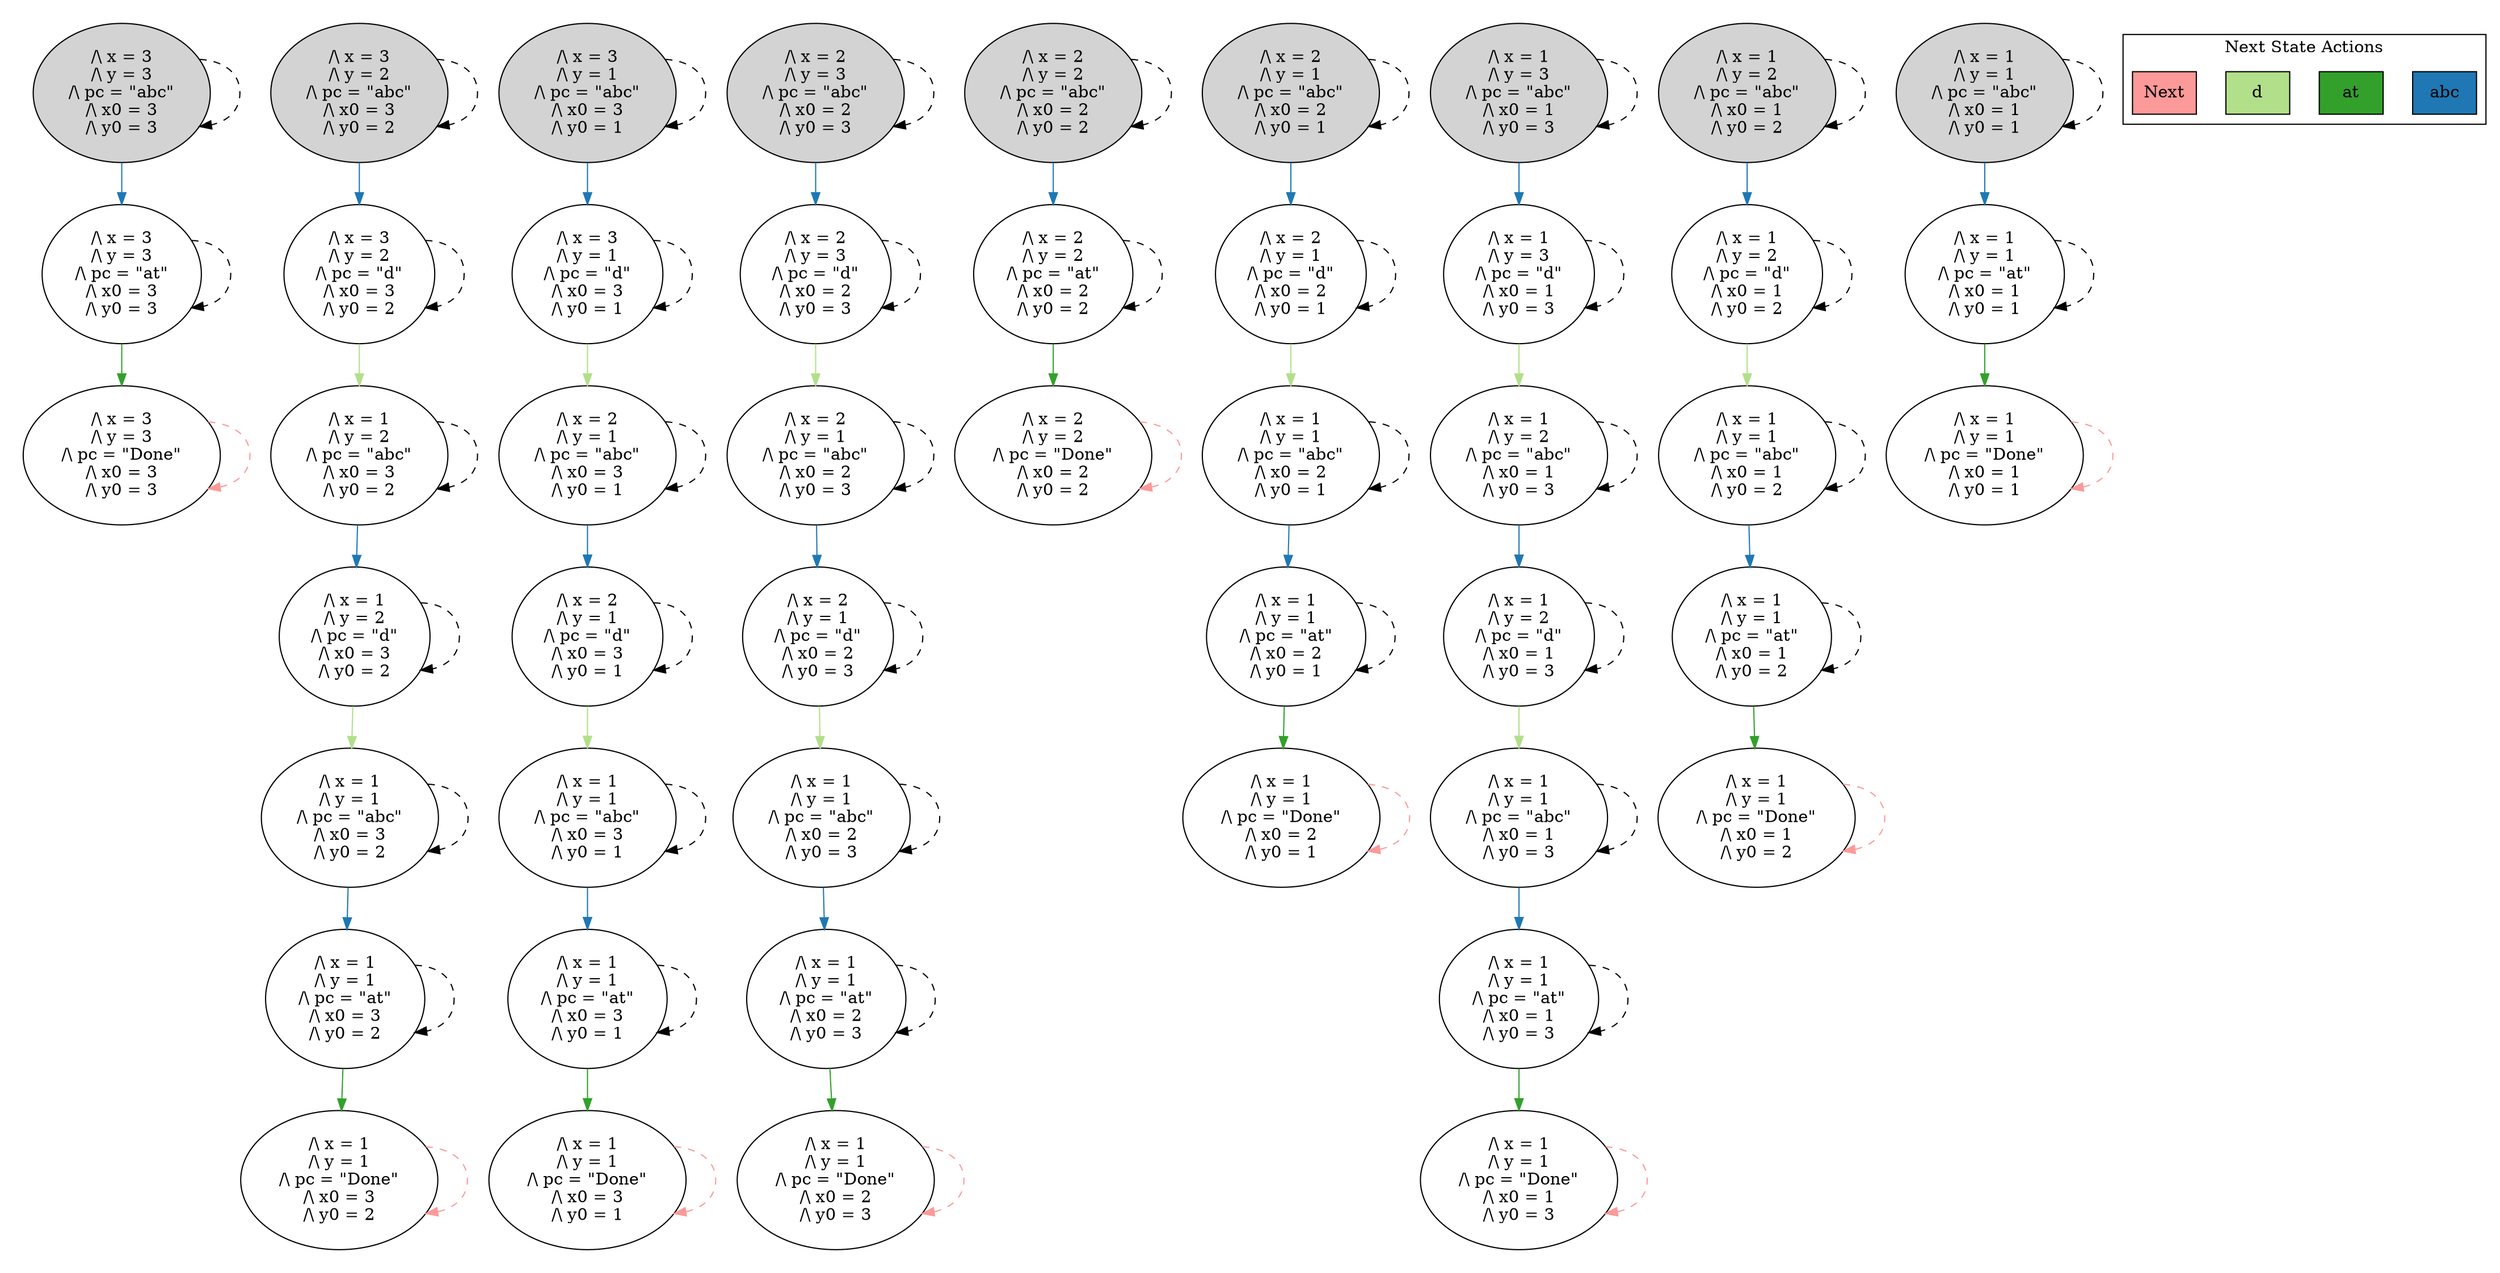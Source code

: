 strict digraph DiskGraph {
edge [colorscheme="paired12"]
nodesep=0.35;
subgraph cluster_graph {
color="white";
-1282864812766352481 [style = filled] [label="/\\ x = 1
/\\ y = 1
/\\ pc = \"abc\"
/\\ x0 = 1
/\\ y0 = 1"]
-851370112040247029 [style = filled] [label="/\\ x = 1
/\\ y = 2
/\\ pc = \"abc\"
/\\ x0 = 1
/\\ y0 = 2"]
-154342098881292153 [style = filled] [label="/\\ x = 1
/\\ y = 3
/\\ pc = \"abc\"
/\\ x0 = 1
/\\ y0 = 3"]
1265966708479575933 [style = filled] [label="/\\ x = 2
/\\ y = 1
/\\ pc = \"abc\"
/\\ x0 = 2
/\\ y0 = 1"]
832203139706195433 [style = filled] [label="/\\ x = 2
/\\ y = 2
/\\ pc = \"abc\"
/\\ x0 = 2
/\\ y0 = 2"]
178012658008142949 [style = filled] [label="/\\ x = 2
/\\ y = 3
/\\ pc = \"abc\"
/\\ x0 = 2
/\\ y0 = 3"]
4967713279115518755 [style = filled] [label="/\\ x = 3
/\\ y = 1
/\\ pc = \"abc\"
/\\ x0 = 3
/\\ y0 = 1"]
6840359475428829623 [style = filled] [label="/\\ x = 3
/\\ y = 2
/\\ pc = \"abc\"
/\\ x0 = 3
/\\ y0 = 2"]
6276099758525747259 [style = filled] [label="/\\ x = 3
/\\ y = 3
/\\ pc = \"abc\"
/\\ x0 = 3
/\\ y0 = 3"]
-1282864812766352481 -> -2765286754719771513 [label="" color="2" fontcolor="2"];
-2765286754719771513 [label="/\\ x = 1
/\\ y = 1
/\\ pc = \"at\"
/\\ x0 = 1
/\\ y0 = 1"];
-1282864812766352481 -> -1282864812766352481 [style="dashed"];
-1282864812766352481 [label="/\\ x = 1
/\\ y = 1
/\\ pc = \"abc\"
/\\ x0 = 1
/\\ y0 = 1"];
-851370112040247029 -> -1860977827463859244 [label="" color="2" fontcolor="2"];
-1860977827463859244 [label="/\\ x = 1
/\\ y = 2
/\\ pc = \"d\"
/\\ x0 = 1
/\\ y0 = 2"];
-851370112040247029 -> -851370112040247029 [style="dashed"];
-851370112040247029 [label="/\\ x = 1
/\\ y = 2
/\\ pc = \"abc\"
/\\ x0 = 1
/\\ y0 = 2"];
-154342098881292153 -> -6280275058006842850 [label="" color="2" fontcolor="2"];
-6280275058006842850 [label="/\\ x = 1
/\\ y = 3
/\\ pc = \"d\"
/\\ x0 = 1
/\\ y0 = 3"];
-154342098881292153 -> -154342098881292153 [style="dashed"];
-154342098881292153 [label="/\\ x = 1
/\\ y = 3
/\\ pc = \"abc\"
/\\ x0 = 1
/\\ y0 = 3"];
1265966708479575933 -> -5950163582588528338 [label="" color="2" fontcolor="2"];
-5950163582588528338 [label="/\\ x = 2
/\\ y = 1
/\\ pc = \"d\"
/\\ x0 = 2
/\\ y0 = 1"];
1265966708479575933 -> 1265966708479575933 [style="dashed"];
1265966708479575933 [label="/\\ x = 2
/\\ y = 1
/\\ pc = \"abc\"
/\\ x0 = 2
/\\ y0 = 1"];
832203139706195433 -> 6673100603961324524 [label="" color="2" fontcolor="2"];
6673100603961324524 [label="/\\ x = 2
/\\ y = 2
/\\ pc = \"at\"
/\\ x0 = 2
/\\ y0 = 2"];
832203139706195433 -> 832203139706195433 [style="dashed"];
832203139706195433 [label="/\\ x = 2
/\\ y = 2
/\\ pc = \"abc\"
/\\ x0 = 2
/\\ y0 = 2"];
178012658008142949 -> 3502611413394651834 [label="" color="2" fontcolor="2"];
3502611413394651834 [label="/\\ x = 2
/\\ y = 3
/\\ pc = \"d\"
/\\ x0 = 2
/\\ y0 = 3"];
178012658008142949 -> 178012658008142949 [style="dashed"];
178012658008142949 [label="/\\ x = 2
/\\ y = 3
/\\ pc = \"abc\"
/\\ x0 = 2
/\\ y0 = 3"];
4967713279115518755 -> 4273847871785615913 [label="" color="2" fontcolor="2"];
4273847871785615913 [label="/\\ x = 3
/\\ y = 1
/\\ pc = \"d\"
/\\ x0 = 3
/\\ y0 = 1"];
4967713279115518755 -> 4967713279115518755 [style="dashed"];
4967713279115518755 [label="/\\ x = 3
/\\ y = 1
/\\ pc = \"abc\"
/\\ x0 = 3
/\\ y0 = 1"];
6840359475428829623 -> -1710449382648696713 [label="" color="2" fontcolor="2"];
-1710449382648696713 [label="/\\ x = 3
/\\ y = 2
/\\ pc = \"d\"
/\\ x0 = 3
/\\ y0 = 2"];
6840359475428829623 -> 6840359475428829623 [style="dashed"];
6840359475428829623 [label="/\\ x = 3
/\\ y = 2
/\\ pc = \"abc\"
/\\ x0 = 3
/\\ y0 = 2"];
6276099758525747259 -> -4503441042061804114 [label="" color="2" fontcolor="2"];
-4503441042061804114 [label="/\\ x = 3
/\\ y = 3
/\\ pc = \"at\"
/\\ x0 = 3
/\\ y0 = 3"];
6276099758525747259 -> 6276099758525747259 [style="dashed"];
6276099758525747259 [label="/\\ x = 3
/\\ y = 3
/\\ pc = \"abc\"
/\\ x0 = 3
/\\ y0 = 3"];
-1860977827463859244 -> -8829959118231073585 [label="" color="3" fontcolor="3"];
-8829959118231073585 [label="/\\ x = 1
/\\ y = 1
/\\ pc = \"abc\"
/\\ x0 = 1
/\\ y0 = 2"];
-1860977827463859244 -> -1860977827463859244 [style="dashed"];
-1860977827463859244 [label="/\\ x = 1
/\\ y = 2
/\\ pc = \"d\"
/\\ x0 = 1
/\\ y0 = 2"];
-6280275058006842850 -> -3247660327958086597 [label="" color="3" fontcolor="3"];
-3247660327958086597 [label="/\\ x = 1
/\\ y = 2
/\\ pc = \"abc\"
/\\ x0 = 1
/\\ y0 = 3"];
-6280275058006842850 -> -6280275058006842850 [style="dashed"];
-6280275058006842850 [label="/\\ x = 1
/\\ y = 3
/\\ pc = \"d\"
/\\ x0 = 1
/\\ y0 = 3"];
-5950163582588528338 -> 8589552788474971757 [label="" color="3" fontcolor="3"];
8589552788474971757 [label="/\\ x = 1
/\\ y = 1
/\\ pc = \"abc\"
/\\ x0 = 2
/\\ y0 = 1"];
-5950163582588528338 -> -5950163582588528338 [style="dashed"];
-5950163582588528338 [label="/\\ x = 2
/\\ y = 1
/\\ pc = \"d\"
/\\ x0 = 2
/\\ y0 = 1"];
-2765286754719771513 -> 774376266365513451 [label="" color="4" fontcolor="4"];
774376266365513451 [label="/\\ x = 1
/\\ y = 1
/\\ pc = \"Done\"
/\\ x0 = 1
/\\ y0 = 1"];
-2765286754719771513 -> -2765286754719771513 [style="dashed"];
-2765286754719771513 [label="/\\ x = 1
/\\ y = 1
/\\ pc = \"at\"
/\\ x0 = 1
/\\ y0 = 1"];
6673100603961324524 -> 124443169716965627 [label="" color="4" fontcolor="4"];
124443169716965627 [label="/\\ x = 2
/\\ y = 2
/\\ pc = \"Done\"
/\\ x0 = 2
/\\ y0 = 2"];
6673100603961324524 -> 6673100603961324524 [style="dashed"];
6673100603961324524 [label="/\\ x = 2
/\\ y = 2
/\\ pc = \"at\"
/\\ x0 = 2
/\\ y0 = 2"];
3502611413394651834 -> 6635144259875339549 [label="" color="3" fontcolor="3"];
6635144259875339549 [label="/\\ x = 2
/\\ y = 1
/\\ pc = \"abc\"
/\\ x0 = 2
/\\ y0 = 3"];
3502611413394651834 -> 3502611413394651834 [style="dashed"];
3502611413394651834 [label="/\\ x = 2
/\\ y = 3
/\\ pc = \"d\"
/\\ x0 = 2
/\\ y0 = 3"];
4273847871785615913 -> 7391461047040009171 [label="" color="3" fontcolor="3"];
7391461047040009171 [label="/\\ x = 2
/\\ y = 1
/\\ pc = \"abc\"
/\\ x0 = 3
/\\ y0 = 1"];
4273847871785615913 -> 4273847871785615913 [style="dashed"];
4273847871785615913 [label="/\\ x = 3
/\\ y = 1
/\\ pc = \"d\"
/\\ x0 = 3
/\\ y0 = 1"];
-1710449382648696713 -> 1885620873941461079 [label="" color="3" fontcolor="3"];
1885620873941461079 [label="/\\ x = 1
/\\ y = 2
/\\ pc = \"abc\"
/\\ x0 = 3
/\\ y0 = 2"];
-1710449382648696713 -> -1710449382648696713 [style="dashed"];
-1710449382648696713 [label="/\\ x = 3
/\\ y = 2
/\\ pc = \"d\"
/\\ x0 = 3
/\\ y0 = 2"];
-8829959118231073585 -> -5559608450553547817 [label="" color="2" fontcolor="2"];
-5559608450553547817 [label="/\\ x = 1
/\\ y = 1
/\\ pc = \"at\"
/\\ x0 = 1
/\\ y0 = 2"];
-4503441042061804114 -> 524377650801968395 [label="" color="4" fontcolor="4"];
524377650801968395 [label="/\\ x = 3
/\\ y = 3
/\\ pc = \"Done\"
/\\ x0 = 3
/\\ y0 = 3"];
-8829959118231073585 -> -8829959118231073585 [style="dashed"];
-8829959118231073585 [label="/\\ x = 1
/\\ y = 1
/\\ pc = \"abc\"
/\\ x0 = 1
/\\ y0 = 2"];
-4503441042061804114 -> -4503441042061804114 [style="dashed"];
-4503441042061804114 [label="/\\ x = 3
/\\ y = 3
/\\ pc = \"at\"
/\\ x0 = 3
/\\ y0 = 3"];
-3247660327958086597 -> -4544457749224067356 [label="" color="2" fontcolor="2"];
-4544457749224067356 [label="/\\ x = 1
/\\ y = 2
/\\ pc = \"d\"
/\\ x0 = 1
/\\ y0 = 3"];
-3247660327958086597 -> -3247660327958086597 [style="dashed"];
-3247660327958086597 [label="/\\ x = 1
/\\ y = 2
/\\ pc = \"abc\"
/\\ x0 = 1
/\\ y0 = 3"];
8589552788474971757 -> 4654993198532737397 [label="" color="2" fontcolor="2"];
4654993198532737397 [label="/\\ x = 1
/\\ y = 1
/\\ pc = \"at\"
/\\ x0 = 2
/\\ y0 = 1"];
8589552788474971757 -> 8589552788474971757 [style="dashed"];
8589552788474971757 [label="/\\ x = 1
/\\ y = 1
/\\ pc = \"abc\"
/\\ x0 = 2
/\\ y0 = 1"];
774376266365513451 -> 774376266365513451 [label="" color="5" fontcolor="5"];
774376266365513451 -> 774376266365513451 [style="dashed"];
774376266365513451 [label="/\\ x = 1
/\\ y = 1
/\\ pc = \"Done\"
/\\ x0 = 1
/\\ y0 = 1"];
124443169716965627 -> 124443169716965627 [label="" color="5" fontcolor="5"];
124443169716965627 -> 124443169716965627 [style="dashed"];
124443169716965627 [label="/\\ x = 2
/\\ y = 2
/\\ pc = \"Done\"
/\\ x0 = 2
/\\ y0 = 2"];
6635144259875339549 -> -2240084309263621298 [label="" color="2" fontcolor="2"];
-2240084309263621298 [label="/\\ x = 2
/\\ y = 1
/\\ pc = \"d\"
/\\ x0 = 2
/\\ y0 = 3"];
6635144259875339549 -> 6635144259875339549 [style="dashed"];
6635144259875339549 [label="/\\ x = 2
/\\ y = 1
/\\ pc = \"abc\"
/\\ x0 = 2
/\\ y0 = 3"];
7391461047040009171 -> -2706974444629656192 [label="" color="2" fontcolor="2"];
-2706974444629656192 [label="/\\ x = 2
/\\ y = 1
/\\ pc = \"d\"
/\\ x0 = 3
/\\ y0 = 1"];
7391461047040009171 -> 7391461047040009171 [style="dashed"];
7391461047040009171 [label="/\\ x = 2
/\\ y = 1
/\\ pc = \"abc\"
/\\ x0 = 3
/\\ y0 = 1"];
1885620873941461079 -> 587785531144813192 [label="" color="2" fontcolor="2"];
587785531144813192 [label="/\\ x = 1
/\\ y = 2
/\\ pc = \"d\"
/\\ x0 = 3
/\\ y0 = 2"];
1885620873941461079 -> 1885620873941461079 [style="dashed"];
1885620873941461079 [label="/\\ x = 1
/\\ y = 2
/\\ pc = \"abc\"
/\\ x0 = 3
/\\ y0 = 2"];
-5559608450553547817 -> 7059626424975395259 [label="" color="4" fontcolor="4"];
7059626424975395259 [label="/\\ x = 1
/\\ y = 1
/\\ pc = \"Done\"
/\\ x0 = 1
/\\ y0 = 2"];
-5559608450553547817 -> -5559608450553547817 [style="dashed"];
-5559608450553547817 [label="/\\ x = 1
/\\ y = 1
/\\ pc = \"at\"
/\\ x0 = 1
/\\ y0 = 2"];
524377650801968395 -> 524377650801968395 [label="" color="5" fontcolor="5"];
524377650801968395 -> 524377650801968395 [style="dashed"];
524377650801968395 [label="/\\ x = 3
/\\ y = 3
/\\ pc = \"Done\"
/\\ x0 = 3
/\\ y0 = 3"];
-4544457749224067356 -> -6649842267202481665 [label="" color="3" fontcolor="3"];
-6649842267202481665 [label="/\\ x = 1
/\\ y = 1
/\\ pc = \"abc\"
/\\ x0 = 1
/\\ y0 = 3"];
-4544457749224067356 -> -4544457749224067356 [style="dashed"];
-4544457749224067356 [label="/\\ x = 1
/\\ y = 2
/\\ pc = \"d\"
/\\ x0 = 1
/\\ y0 = 3"];
-2240084309263621298 -> 4229269617185815565 [label="" color="3" fontcolor="3"];
4229269617185815565 [label="/\\ x = 1
/\\ y = 1
/\\ pc = \"abc\"
/\\ x0 = 2
/\\ y0 = 3"];
4654993198532737397 -> -7802131336255814887 [label="" color="4" fontcolor="4"];
-7802131336255814887 [label="/\\ x = 1
/\\ y = 1
/\\ pc = \"Done\"
/\\ x0 = 2
/\\ y0 = 1"];
4654993198532737397 -> 4654993198532737397 [style="dashed"];
4654993198532737397 [label="/\\ x = 1
/\\ y = 1
/\\ pc = \"at\"
/\\ x0 = 2
/\\ y0 = 1"];
-2240084309263621298 -> -2240084309263621298 [style="dashed"];
-2240084309263621298 [label="/\\ x = 2
/\\ y = 1
/\\ pc = \"d\"
/\\ x0 = 2
/\\ y0 = 3"];
-2706974444629656192 -> 15226496500490947 [label="" color="3" fontcolor="3"];
15226496500490947 [label="/\\ x = 1
/\\ y = 1
/\\ pc = \"abc\"
/\\ x0 = 3
/\\ y0 = 1"];
587785531144813192 -> 7742232713620276627 [label="" color="3" fontcolor="3"];
7742232713620276627 [label="/\\ x = 1
/\\ y = 1
/\\ pc = \"abc\"
/\\ x0 = 3
/\\ y0 = 2"];
587785531144813192 -> 587785531144813192 [style="dashed"];
587785531144813192 [label="/\\ x = 1
/\\ y = 2
/\\ pc = \"d\"
/\\ x0 = 3
/\\ y0 = 2"];
7059626424975395259 -> 7059626424975395259 [label="" color="5" fontcolor="5"];
7059626424975395259 -> 7059626424975395259 [style="dashed"];
7059626424975395259 [label="/\\ x = 1
/\\ y = 1
/\\ pc = \"Done\"
/\\ x0 = 1
/\\ y0 = 2"];
-6649842267202481665 -> -7774654595532853529 [label="" color="2" fontcolor="2"];
-7774654595532853529 [label="/\\ x = 1
/\\ y = 1
/\\ pc = \"at\"
/\\ x0 = 1
/\\ y0 = 3"];
-6649842267202481665 -> -6649842267202481665 [style="dashed"];
-6649842267202481665 [label="/\\ x = 1
/\\ y = 1
/\\ pc = \"abc\"
/\\ x0 = 1
/\\ y0 = 3"];
4229269617185815565 -> 944772038312395541 [label="" color="2" fontcolor="2"];
944772038312395541 [label="/\\ x = 1
/\\ y = 1
/\\ pc = \"at\"
/\\ x0 = 2
/\\ y0 = 3"];
4229269617185815565 -> 4229269617185815565 [style="dashed"];
4229269617185815565 [label="/\\ x = 1
/\\ y = 1
/\\ pc = \"abc\"
/\\ x0 = 2
/\\ y0 = 3"];
-2706974444629656192 -> -2706974444629656192 [style="dashed"];
-2706974444629656192 [label="/\\ x = 2
/\\ y = 1
/\\ pc = \"d\"
/\\ x0 = 3
/\\ y0 = 1"];
-7802131336255814887 -> -7802131336255814887 [label="" color="5" fontcolor="5"];
-7802131336255814887 -> -7802131336255814887 [style="dashed"];
-7802131336255814887 [label="/\\ x = 1
/\\ y = 1
/\\ pc = \"Done\"
/\\ x0 = 2
/\\ y0 = 1"];
15226496500490947 -> 4007072322802851291 [label="" color="2" fontcolor="2"];
4007072322802851291 [label="/\\ x = 1
/\\ y = 1
/\\ pc = \"at\"
/\\ x0 = 3
/\\ y0 = 1"];
15226496500490947 -> 15226496500490947 [style="dashed"];
15226496500490947 [label="/\\ x = 1
/\\ y = 1
/\\ pc = \"abc\"
/\\ x0 = 3
/\\ y0 = 1"];
7742232713620276627 -> 6691237186234071691 [label="" color="2" fontcolor="2"];
6691237186234071691 [label="/\\ x = 1
/\\ y = 1
/\\ pc = \"at\"
/\\ x0 = 3
/\\ y0 = 2"];
7742232713620276627 -> 7742232713620276627 [style="dashed"];
7742232713620276627 [label="/\\ x = 1
/\\ y = 1
/\\ pc = \"abc\"
/\\ x0 = 3
/\\ y0 = 2"];
-7774654595532853529 -> 5132548401099412619 [label="" color="4" fontcolor="4"];
5132548401099412619 [label="/\\ x = 1
/\\ y = 1
/\\ pc = \"Done\"
/\\ x0 = 1
/\\ y0 = 3"];
-7774654595532853529 -> -7774654595532853529 [style="dashed"];
-7774654595532853529 [label="/\\ x = 1
/\\ y = 1
/\\ pc = \"at\"
/\\ x0 = 1
/\\ y0 = 3"];
944772038312395541 -> -2433042845264414343 [label="" color="4" fontcolor="4"];
-2433042845264414343 [label="/\\ x = 1
/\\ y = 1
/\\ pc = \"Done\"
/\\ x0 = 2
/\\ y0 = 3"];
944772038312395541 -> 944772038312395541 [style="dashed"];
944772038312395541 [label="/\\ x = 1
/\\ y = 1
/\\ pc = \"at\"
/\\ x0 = 2
/\\ y0 = 3"];
4007072322802851291 -> -1964868744327534665 [label="" color="4" fontcolor="4"];
-1964868744327534665 [label="/\\ x = 1
/\\ y = 1
/\\ pc = \"Done\"
/\\ x0 = 3
/\\ y0 = 1"];
4007072322802851291 -> 4007072322802851291 [style="dashed"];
4007072322802851291 [label="/\\ x = 1
/\\ y = 1
/\\ pc = \"at\"
/\\ x0 = 3
/\\ y0 = 1"];
6691237186234071691 -> -8071412049047076633 [label="" color="4" fontcolor="4"];
-8071412049047076633 [label="/\\ x = 1
/\\ y = 1
/\\ pc = \"Done\"
/\\ x0 = 3
/\\ y0 = 2"];
6691237186234071691 -> 6691237186234071691 [style="dashed"];
6691237186234071691 [label="/\\ x = 1
/\\ y = 1
/\\ pc = \"at\"
/\\ x0 = 3
/\\ y0 = 2"];
5132548401099412619 -> 5132548401099412619 [label="" color="5" fontcolor="5"];
5132548401099412619 -> 5132548401099412619 [style="dashed"];
5132548401099412619 [label="/\\ x = 1
/\\ y = 1
/\\ pc = \"Done\"
/\\ x0 = 1
/\\ y0 = 3"];
-2433042845264414343 -> -2433042845264414343 [label="" color="5" fontcolor="5"];
-2433042845264414343 -> -2433042845264414343 [style="dashed"];
-2433042845264414343 [label="/\\ x = 1
/\\ y = 1
/\\ pc = \"Done\"
/\\ x0 = 2
/\\ y0 = 3"];
-1964868744327534665 -> -1964868744327534665 [label="" color="5" fontcolor="5"];
-1964868744327534665 -> -1964868744327534665 [style="dashed"];
-1964868744327534665 [label="/\\ x = 1
/\\ y = 1
/\\ pc = \"Done\"
/\\ x0 = 3
/\\ y0 = 1"];
-8071412049047076633 -> -8071412049047076633 [label="" color="5" fontcolor="5"];
-8071412049047076633 -> -8071412049047076633 [style="dashed"];
-8071412049047076633 [label="/\\ x = 1
/\\ y = 1
/\\ pc = \"Done\"
/\\ x0 = 3
/\\ y0 = 2"];
{rank = same; 4967713279115518755;6840359475428829623;-1282864812766352481;-851370112040247029;178012658008142949;1265966708479575933;832203139706195433;-154342098881292153;6276099758525747259;}
{rank = same; -6280275058006842850;-2765286754719771513;-5950163582588528338;-4503441042061804114;3502611413394651834;6673100603961324524;-1860977827463859244;-1710449382648696713;4273847871785615913;}
{rank = same; -8829959118231073585;124443169716965627;6635144259875339549;-3247660327958086597;524377650801968395;1885620873941461079;8589552788474971757;774376266365513451;7391461047040009171;}
{rank = same; -5559608450553547817;-4544457749224067356;-2706974444629656192;587785531144813192;-2240084309263621298;4654993198532737397;}
{rank = same; -7802131336255814887;4229269617185815565;7059626424975395259;15226496500490947;-6649842267202481665;7742232713620276627;}
{rank = same; 944772038312395541;4007072322802851291;-7774654595532853529;6691237186234071691;}
{rank = same; -1964868744327534665;5132548401099412619;-8071412049047076633;-2433042845264414343;}
}
subgraph cluster_legend {graph[style=bold];label = "Next State Actions" style="solid"
node [ labeljust="l" colorscheme="paired12" style=filled shape=record ]
abc [label="abc" fillcolor=2]
at [label="at" fillcolor=4]
d [label="d" fillcolor=3]
Next [label="Next" fillcolor=5]
}}